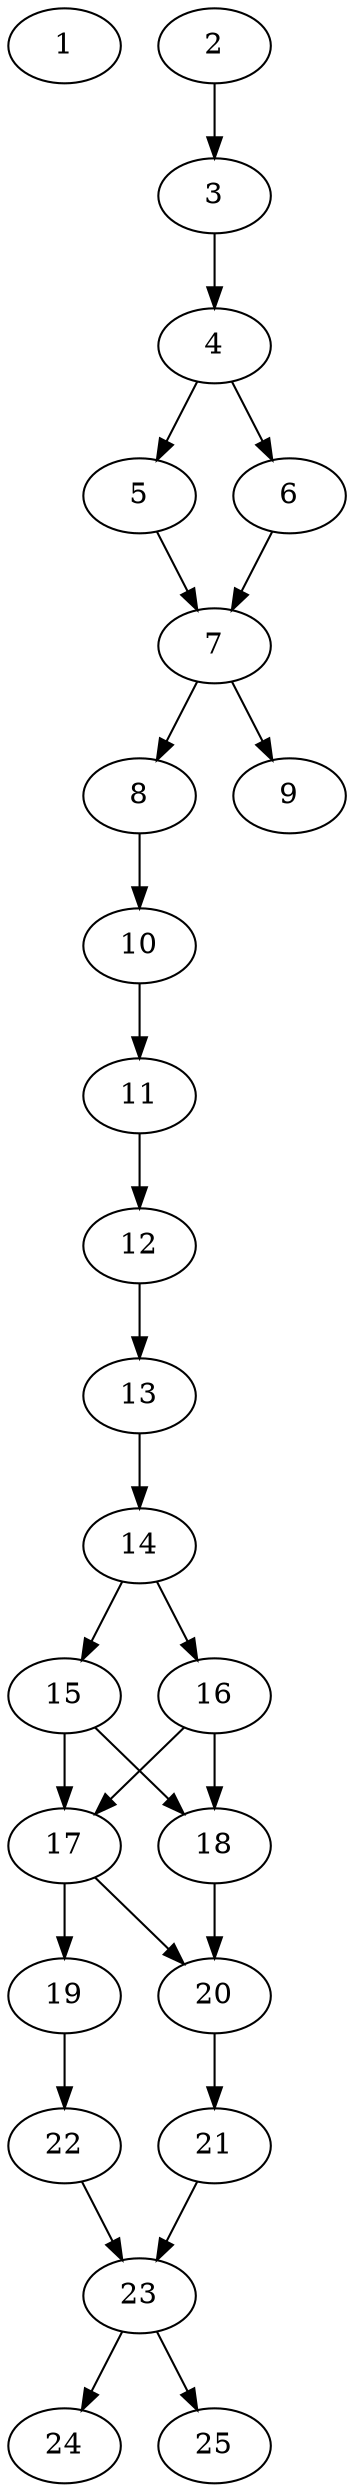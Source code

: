// DAG automatically generated by daggen at Thu Oct  3 14:00:40 2019
// ./daggen --dot -n 25 --ccr 0.3 --fat 0.3 --regular 0.7 --density 0.9 --mindata 5242880 --maxdata 52428800 
digraph G {
  1 [size="120674987", alpha="0.08", expect_size="36202496"] 
  2 [size="81578667", alpha="0.17", expect_size="24473600"] 
  2 -> 3 [size ="24473600"]
  3 [size="164072107", alpha="0.07", expect_size="49221632"] 
  3 -> 4 [size ="49221632"]
  4 [size="59313493", alpha="0.20", expect_size="17794048"] 
  4 -> 5 [size ="17794048"]
  4 -> 6 [size ="17794048"]
  5 [size="165840213", alpha="0.18", expect_size="49752064"] 
  5 -> 7 [size ="49752064"]
  6 [size="50394453", alpha="0.16", expect_size="15118336"] 
  6 -> 7 [size ="15118336"]
  7 [size="80448853", alpha="0.18", expect_size="24134656"] 
  7 -> 8 [size ="24134656"]
  7 -> 9 [size ="24134656"]
  8 [size="81291947", alpha="0.01", expect_size="24387584"] 
  8 -> 10 [size ="24387584"]
  9 [size="143745707", alpha="0.15", expect_size="43123712"] 
  10 [size="133300907", alpha="0.19", expect_size="39990272"] 
  10 -> 11 [size ="39990272"]
  11 [size="54896640", alpha="0.16", expect_size="16468992"] 
  11 -> 12 [size ="16468992"]
  12 [size="118183253", alpha="0.01", expect_size="35454976"] 
  12 -> 13 [size ="35454976"]
  13 [size="92480853", alpha="0.17", expect_size="27744256"] 
  13 -> 14 [size ="27744256"]
  14 [size="151214080", alpha="0.01", expect_size="45364224"] 
  14 -> 15 [size ="45364224"]
  14 -> 16 [size ="45364224"]
  15 [size="147698347", alpha="0.03", expect_size="44309504"] 
  15 -> 17 [size ="44309504"]
  15 -> 18 [size ="44309504"]
  16 [size="131751253", alpha="0.09", expect_size="39525376"] 
  16 -> 17 [size ="39525376"]
  16 -> 18 [size ="39525376"]
  17 [size="101089280", alpha="0.10", expect_size="30326784"] 
  17 -> 19 [size ="30326784"]
  17 -> 20 [size ="30326784"]
  18 [size="87941120", alpha="0.19", expect_size="26382336"] 
  18 -> 20 [size ="26382336"]
  19 [size="96948907", alpha="0.01", expect_size="29084672"] 
  19 -> 22 [size ="29084672"]
  20 [size="56920747", alpha="0.20", expect_size="17076224"] 
  20 -> 21 [size ="17076224"]
  21 [size="46568107", alpha="0.12", expect_size="13970432"] 
  21 -> 23 [size ="13970432"]
  22 [size="17571840", alpha="0.12", expect_size="5271552"] 
  22 -> 23 [size ="5271552"]
  23 [size="26149547", alpha="0.11", expect_size="7844864"] 
  23 -> 24 [size ="7844864"]
  23 -> 25 [size ="7844864"]
  24 [size="156583253", alpha="0.15", expect_size="46974976"] 
  25 [size="164567040", alpha="0.18", expect_size="49370112"] 
}
